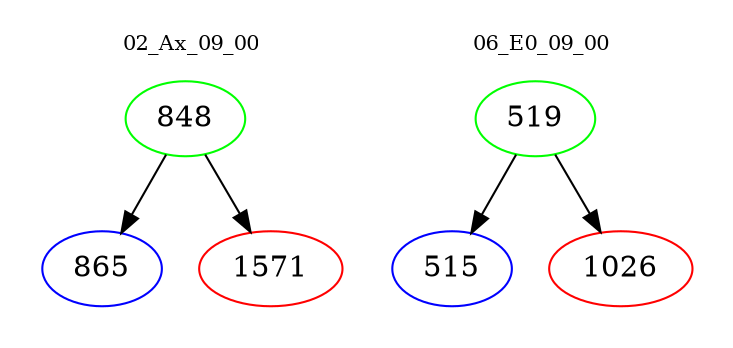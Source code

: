digraph{
subgraph cluster_0 {
color = white
label = "02_Ax_09_00";
fontsize=10;
T0_848 [label="848", color="green"]
T0_848 -> T0_865 [color="black"]
T0_865 [label="865", color="blue"]
T0_848 -> T0_1571 [color="black"]
T0_1571 [label="1571", color="red"]
}
subgraph cluster_1 {
color = white
label = "06_E0_09_00";
fontsize=10;
T1_519 [label="519", color="green"]
T1_519 -> T1_515 [color="black"]
T1_515 [label="515", color="blue"]
T1_519 -> T1_1026 [color="black"]
T1_1026 [label="1026", color="red"]
}
}
